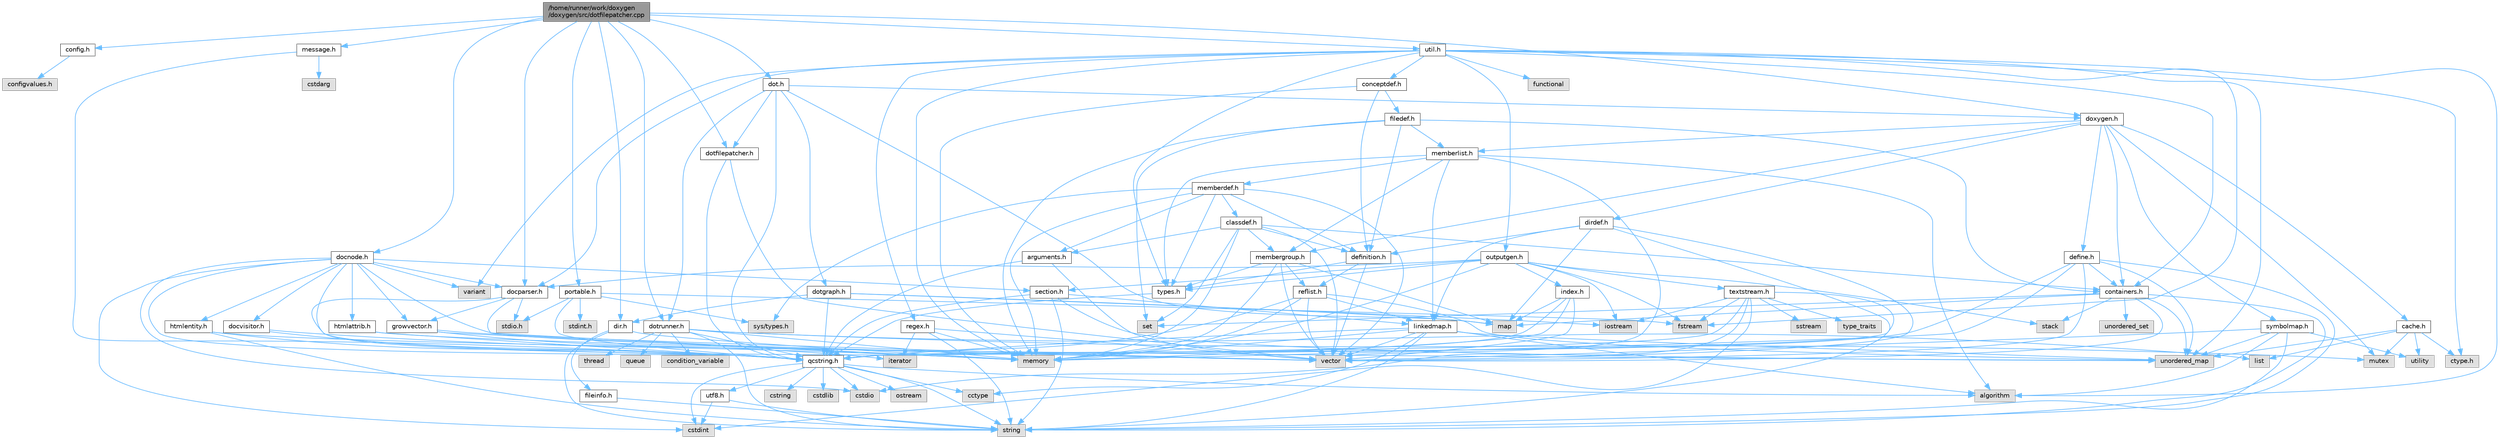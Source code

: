 digraph "/home/runner/work/doxygen/doxygen/src/dotfilepatcher.cpp"
{
 // INTERACTIVE_SVG=YES
 // LATEX_PDF_SIZE
  bgcolor="transparent";
  edge [fontname=Helvetica,fontsize=10,labelfontname=Helvetica,labelfontsize=10];
  node [fontname=Helvetica,fontsize=10,shape=box,height=0.2,width=0.4];
  Node1 [id="Node000001",label="/home/runner/work/doxygen\l/doxygen/src/dotfilepatcher.cpp",height=0.2,width=0.4,color="gray40", fillcolor="grey60", style="filled", fontcolor="black"];
  Node1 -> Node2 [id="edge1_Node000001_Node000002",color="steelblue1",style="solid"];
  Node2 [id="Node000002",label="dotfilepatcher.h",height=0.2,width=0.4,color="grey40", fillcolor="white", style="filled",URL="$d3/d38/dotfilepatcher_8h.html",tooltip=" "];
  Node2 -> Node3 [id="edge2_Node000002_Node000003",color="steelblue1",style="solid"];
  Node3 [id="Node000003",label="vector",height=0.2,width=0.4,color="grey60", fillcolor="#E0E0E0", style="filled"];
  Node2 -> Node4 [id="edge3_Node000002_Node000004",color="steelblue1",style="solid"];
  Node4 [id="Node000004",label="qcstring.h",height=0.2,width=0.4,color="grey40", fillcolor="white", style="filled",URL="$d7/d5c/qcstring_8h.html",tooltip=" "];
  Node4 -> Node5 [id="edge4_Node000004_Node000005",color="steelblue1",style="solid"];
  Node5 [id="Node000005",label="string",height=0.2,width=0.4,color="grey60", fillcolor="#E0E0E0", style="filled"];
  Node4 -> Node6 [id="edge5_Node000004_Node000006",color="steelblue1",style="solid"];
  Node6 [id="Node000006",label="algorithm",height=0.2,width=0.4,color="grey60", fillcolor="#E0E0E0", style="filled"];
  Node4 -> Node7 [id="edge6_Node000004_Node000007",color="steelblue1",style="solid"];
  Node7 [id="Node000007",label="cctype",height=0.2,width=0.4,color="grey60", fillcolor="#E0E0E0", style="filled"];
  Node4 -> Node8 [id="edge7_Node000004_Node000008",color="steelblue1",style="solid"];
  Node8 [id="Node000008",label="cstring",height=0.2,width=0.4,color="grey60", fillcolor="#E0E0E0", style="filled"];
  Node4 -> Node9 [id="edge8_Node000004_Node000009",color="steelblue1",style="solid"];
  Node9 [id="Node000009",label="cstdio",height=0.2,width=0.4,color="grey60", fillcolor="#E0E0E0", style="filled"];
  Node4 -> Node10 [id="edge9_Node000004_Node000010",color="steelblue1",style="solid"];
  Node10 [id="Node000010",label="cstdlib",height=0.2,width=0.4,color="grey60", fillcolor="#E0E0E0", style="filled"];
  Node4 -> Node11 [id="edge10_Node000004_Node000011",color="steelblue1",style="solid"];
  Node11 [id="Node000011",label="cstdint",height=0.2,width=0.4,color="grey60", fillcolor="#E0E0E0", style="filled"];
  Node4 -> Node12 [id="edge11_Node000004_Node000012",color="steelblue1",style="solid"];
  Node12 [id="Node000012",label="ostream",height=0.2,width=0.4,color="grey60", fillcolor="#E0E0E0", style="filled"];
  Node4 -> Node13 [id="edge12_Node000004_Node000013",color="steelblue1",style="solid"];
  Node13 [id="Node000013",label="utf8.h",height=0.2,width=0.4,color="grey40", fillcolor="white", style="filled",URL="$db/d7c/utf8_8h.html",tooltip="Various UTF8 related helper functions."];
  Node13 -> Node11 [id="edge13_Node000013_Node000011",color="steelblue1",style="solid"];
  Node13 -> Node5 [id="edge14_Node000013_Node000005",color="steelblue1",style="solid"];
  Node1 -> Node14 [id="edge15_Node000001_Node000014",color="steelblue1",style="solid"];
  Node14 [id="Node000014",label="dotrunner.h",height=0.2,width=0.4,color="grey40", fillcolor="white", style="filled",URL="$d2/dd1/dotrunner_8h.html",tooltip=" "];
  Node14 -> Node5 [id="edge16_Node000014_Node000005",color="steelblue1",style="solid"];
  Node14 -> Node15 [id="edge17_Node000014_Node000015",color="steelblue1",style="solid"];
  Node15 [id="Node000015",label="thread",height=0.2,width=0.4,color="grey60", fillcolor="#E0E0E0", style="filled"];
  Node14 -> Node16 [id="edge18_Node000014_Node000016",color="steelblue1",style="solid"];
  Node16 [id="Node000016",label="list",height=0.2,width=0.4,color="grey60", fillcolor="#E0E0E0", style="filled"];
  Node14 -> Node17 [id="edge19_Node000014_Node000017",color="steelblue1",style="solid"];
  Node17 [id="Node000017",label="queue",height=0.2,width=0.4,color="grey60", fillcolor="#E0E0E0", style="filled"];
  Node14 -> Node18 [id="edge20_Node000014_Node000018",color="steelblue1",style="solid"];
  Node18 [id="Node000018",label="mutex",height=0.2,width=0.4,color="grey60", fillcolor="#E0E0E0", style="filled"];
  Node14 -> Node19 [id="edge21_Node000014_Node000019",color="steelblue1",style="solid"];
  Node19 [id="Node000019",label="condition_variable",height=0.2,width=0.4,color="grey60", fillcolor="#E0E0E0", style="filled"];
  Node14 -> Node20 [id="edge22_Node000014_Node000020",color="steelblue1",style="solid"];
  Node20 [id="Node000020",label="memory",height=0.2,width=0.4,color="grey60", fillcolor="#E0E0E0", style="filled"];
  Node14 -> Node4 [id="edge23_Node000014_Node000004",color="steelblue1",style="solid"];
  Node1 -> Node21 [id="edge24_Node000001_Node000021",color="steelblue1",style="solid"];
  Node21 [id="Node000021",label="config.h",height=0.2,width=0.4,color="grey40", fillcolor="white", style="filled",URL="$db/d16/config_8h.html",tooltip=" "];
  Node21 -> Node22 [id="edge25_Node000021_Node000022",color="steelblue1",style="solid"];
  Node22 [id="Node000022",label="configvalues.h",height=0.2,width=0.4,color="grey60", fillcolor="#E0E0E0", style="filled"];
  Node1 -> Node23 [id="edge26_Node000001_Node000023",color="steelblue1",style="solid"];
  Node23 [id="Node000023",label="message.h",height=0.2,width=0.4,color="grey40", fillcolor="white", style="filled",URL="$d2/d0d/message_8h.html",tooltip=" "];
  Node23 -> Node24 [id="edge27_Node000023_Node000024",color="steelblue1",style="solid"];
  Node24 [id="Node000024",label="cstdarg",height=0.2,width=0.4,color="grey60", fillcolor="#E0E0E0", style="filled"];
  Node23 -> Node4 [id="edge28_Node000023_Node000004",color="steelblue1",style="solid"];
  Node1 -> Node25 [id="edge29_Node000001_Node000025",color="steelblue1",style="solid"];
  Node25 [id="Node000025",label="docparser.h",height=0.2,width=0.4,color="grey40", fillcolor="white", style="filled",URL="$de/d9c/docparser_8h.html",tooltip=" "];
  Node25 -> Node26 [id="edge30_Node000025_Node000026",color="steelblue1",style="solid"];
  Node26 [id="Node000026",label="stdio.h",height=0.2,width=0.4,color="grey60", fillcolor="#E0E0E0", style="filled"];
  Node25 -> Node20 [id="edge31_Node000025_Node000020",color="steelblue1",style="solid"];
  Node25 -> Node4 [id="edge32_Node000025_Node000004",color="steelblue1",style="solid"];
  Node25 -> Node27 [id="edge33_Node000025_Node000027",color="steelblue1",style="solid"];
  Node27 [id="Node000027",label="growvector.h",height=0.2,width=0.4,color="grey40", fillcolor="white", style="filled",URL="$d7/d50/growvector_8h.html",tooltip=" "];
  Node27 -> Node3 [id="edge34_Node000027_Node000003",color="steelblue1",style="solid"];
  Node27 -> Node20 [id="edge35_Node000027_Node000020",color="steelblue1",style="solid"];
  Node27 -> Node28 [id="edge36_Node000027_Node000028",color="steelblue1",style="solid"];
  Node28 [id="Node000028",label="iterator",height=0.2,width=0.4,color="grey60", fillcolor="#E0E0E0", style="filled"];
  Node1 -> Node29 [id="edge37_Node000001_Node000029",color="steelblue1",style="solid"];
  Node29 [id="Node000029",label="docnode.h",height=0.2,width=0.4,color="grey40", fillcolor="white", style="filled",URL="$de/d2b/docnode_8h.html",tooltip=" "];
  Node29 -> Node9 [id="edge38_Node000029_Node000009",color="steelblue1",style="solid"];
  Node29 -> Node11 [id="edge39_Node000029_Node000011",color="steelblue1",style="solid"];
  Node29 -> Node3 [id="edge40_Node000029_Node000003",color="steelblue1",style="solid"];
  Node29 -> Node20 [id="edge41_Node000029_Node000020",color="steelblue1",style="solid"];
  Node29 -> Node30 [id="edge42_Node000029_Node000030",color="steelblue1",style="solid"];
  Node30 [id="Node000030",label="variant",height=0.2,width=0.4,color="grey60", fillcolor="#E0E0E0", style="filled"];
  Node29 -> Node4 [id="edge43_Node000029_Node000004",color="steelblue1",style="solid"];
  Node29 -> Node31 [id="edge44_Node000029_Node000031",color="steelblue1",style="solid"];
  Node31 [id="Node000031",label="docvisitor.h",height=0.2,width=0.4,color="grey40", fillcolor="white", style="filled",URL="$d2/d3c/docvisitor_8h.html",tooltip=" "];
  Node31 -> Node20 [id="edge45_Node000031_Node000020",color="steelblue1",style="solid"];
  Node31 -> Node4 [id="edge46_Node000031_Node000004",color="steelblue1",style="solid"];
  Node29 -> Node25 [id="edge47_Node000029_Node000025",color="steelblue1",style="solid"];
  Node29 -> Node32 [id="edge48_Node000029_Node000032",color="steelblue1",style="solid"];
  Node32 [id="Node000032",label="htmlattrib.h",height=0.2,width=0.4,color="grey40", fillcolor="white", style="filled",URL="$d0/d73/htmlattrib_8h.html",tooltip=" "];
  Node32 -> Node3 [id="edge49_Node000032_Node000003",color="steelblue1",style="solid"];
  Node32 -> Node4 [id="edge50_Node000032_Node000004",color="steelblue1",style="solid"];
  Node29 -> Node33 [id="edge51_Node000029_Node000033",color="steelblue1",style="solid"];
  Node33 [id="Node000033",label="htmlentity.h",height=0.2,width=0.4,color="grey40", fillcolor="white", style="filled",URL="$db/dc6/htmlentity_8h.html",tooltip=" "];
  Node33 -> Node34 [id="edge52_Node000033_Node000034",color="steelblue1",style="solid"];
  Node34 [id="Node000034",label="unordered_map",height=0.2,width=0.4,color="grey60", fillcolor="#E0E0E0", style="filled"];
  Node33 -> Node5 [id="edge53_Node000033_Node000005",color="steelblue1",style="solid"];
  Node33 -> Node4 [id="edge54_Node000033_Node000004",color="steelblue1",style="solid"];
  Node29 -> Node27 [id="edge55_Node000029_Node000027",color="steelblue1",style="solid"];
  Node29 -> Node35 [id="edge56_Node000029_Node000035",color="steelblue1",style="solid"];
  Node35 [id="Node000035",label="section.h",height=0.2,width=0.4,color="grey40", fillcolor="white", style="filled",URL="$d1/d2a/section_8h.html",tooltip=" "];
  Node35 -> Node5 [id="edge57_Node000035_Node000005",color="steelblue1",style="solid"];
  Node35 -> Node34 [id="edge58_Node000035_Node000034",color="steelblue1",style="solid"];
  Node35 -> Node4 [id="edge59_Node000035_Node000004",color="steelblue1",style="solid"];
  Node35 -> Node36 [id="edge60_Node000035_Node000036",color="steelblue1",style="solid"];
  Node36 [id="Node000036",label="linkedmap.h",height=0.2,width=0.4,color="grey40", fillcolor="white", style="filled",URL="$da/de1/linkedmap_8h.html",tooltip=" "];
  Node36 -> Node34 [id="edge61_Node000036_Node000034",color="steelblue1",style="solid"];
  Node36 -> Node3 [id="edge62_Node000036_Node000003",color="steelblue1",style="solid"];
  Node36 -> Node20 [id="edge63_Node000036_Node000020",color="steelblue1",style="solid"];
  Node36 -> Node5 [id="edge64_Node000036_Node000005",color="steelblue1",style="solid"];
  Node36 -> Node6 [id="edge65_Node000036_Node000006",color="steelblue1",style="solid"];
  Node36 -> Node7 [id="edge66_Node000036_Node000007",color="steelblue1",style="solid"];
  Node36 -> Node4 [id="edge67_Node000036_Node000004",color="steelblue1",style="solid"];
  Node1 -> Node37 [id="edge68_Node000001_Node000037",color="steelblue1",style="solid"];
  Node37 [id="Node000037",label="doxygen.h",height=0.2,width=0.4,color="grey40", fillcolor="white", style="filled",URL="$d1/da1/doxygen_8h.html",tooltip=" "];
  Node37 -> Node18 [id="edge69_Node000037_Node000018",color="steelblue1",style="solid"];
  Node37 -> Node38 [id="edge70_Node000037_Node000038",color="steelblue1",style="solid"];
  Node38 [id="Node000038",label="containers.h",height=0.2,width=0.4,color="grey40", fillcolor="white", style="filled",URL="$d5/d75/containers_8h.html",tooltip=" "];
  Node38 -> Node3 [id="edge71_Node000038_Node000003",color="steelblue1",style="solid"];
  Node38 -> Node5 [id="edge72_Node000038_Node000005",color="steelblue1",style="solid"];
  Node38 -> Node39 [id="edge73_Node000038_Node000039",color="steelblue1",style="solid"];
  Node39 [id="Node000039",label="set",height=0.2,width=0.4,color="grey60", fillcolor="#E0E0E0", style="filled"];
  Node38 -> Node40 [id="edge74_Node000038_Node000040",color="steelblue1",style="solid"];
  Node40 [id="Node000040",label="map",height=0.2,width=0.4,color="grey60", fillcolor="#E0E0E0", style="filled"];
  Node38 -> Node41 [id="edge75_Node000038_Node000041",color="steelblue1",style="solid"];
  Node41 [id="Node000041",label="unordered_set",height=0.2,width=0.4,color="grey60", fillcolor="#E0E0E0", style="filled"];
  Node38 -> Node34 [id="edge76_Node000038_Node000034",color="steelblue1",style="solid"];
  Node38 -> Node42 [id="edge77_Node000038_Node000042",color="steelblue1",style="solid"];
  Node42 [id="Node000042",label="stack",height=0.2,width=0.4,color="grey60", fillcolor="#E0E0E0", style="filled"];
  Node37 -> Node43 [id="edge78_Node000037_Node000043",color="steelblue1",style="solid"];
  Node43 [id="Node000043",label="membergroup.h",height=0.2,width=0.4,color="grey40", fillcolor="white", style="filled",URL="$d9/d11/membergroup_8h.html",tooltip=" "];
  Node43 -> Node3 [id="edge79_Node000043_Node000003",color="steelblue1",style="solid"];
  Node43 -> Node40 [id="edge80_Node000043_Node000040",color="steelblue1",style="solid"];
  Node43 -> Node20 [id="edge81_Node000043_Node000020",color="steelblue1",style="solid"];
  Node43 -> Node44 [id="edge82_Node000043_Node000044",color="steelblue1",style="solid"];
  Node44 [id="Node000044",label="types.h",height=0.2,width=0.4,color="grey40", fillcolor="white", style="filled",URL="$d9/d49/types_8h.html",tooltip="This file contains a number of basic enums and types."];
  Node44 -> Node4 [id="edge83_Node000044_Node000004",color="steelblue1",style="solid"];
  Node43 -> Node45 [id="edge84_Node000043_Node000045",color="steelblue1",style="solid"];
  Node45 [id="Node000045",label="reflist.h",height=0.2,width=0.4,color="grey40", fillcolor="white", style="filled",URL="$d1/d02/reflist_8h.html",tooltip=" "];
  Node45 -> Node3 [id="edge85_Node000045_Node000003",color="steelblue1",style="solid"];
  Node45 -> Node34 [id="edge86_Node000045_Node000034",color="steelblue1",style="solid"];
  Node45 -> Node20 [id="edge87_Node000045_Node000020",color="steelblue1",style="solid"];
  Node45 -> Node4 [id="edge88_Node000045_Node000004",color="steelblue1",style="solid"];
  Node45 -> Node36 [id="edge89_Node000045_Node000036",color="steelblue1",style="solid"];
  Node37 -> Node46 [id="edge90_Node000037_Node000046",color="steelblue1",style="solid"];
  Node46 [id="Node000046",label="dirdef.h",height=0.2,width=0.4,color="grey40", fillcolor="white", style="filled",URL="$d6/d15/dirdef_8h.html",tooltip=" "];
  Node46 -> Node3 [id="edge91_Node000046_Node000003",color="steelblue1",style="solid"];
  Node46 -> Node40 [id="edge92_Node000046_Node000040",color="steelblue1",style="solid"];
  Node46 -> Node4 [id="edge93_Node000046_Node000004",color="steelblue1",style="solid"];
  Node46 -> Node36 [id="edge94_Node000046_Node000036",color="steelblue1",style="solid"];
  Node46 -> Node47 [id="edge95_Node000046_Node000047",color="steelblue1",style="solid"];
  Node47 [id="Node000047",label="definition.h",height=0.2,width=0.4,color="grey40", fillcolor="white", style="filled",URL="$df/da1/definition_8h.html",tooltip=" "];
  Node47 -> Node3 [id="edge96_Node000047_Node000003",color="steelblue1",style="solid"];
  Node47 -> Node44 [id="edge97_Node000047_Node000044",color="steelblue1",style="solid"];
  Node47 -> Node45 [id="edge98_Node000047_Node000045",color="steelblue1",style="solid"];
  Node37 -> Node48 [id="edge99_Node000037_Node000048",color="steelblue1",style="solid"];
  Node48 [id="Node000048",label="memberlist.h",height=0.2,width=0.4,color="grey40", fillcolor="white", style="filled",URL="$dd/d78/memberlist_8h.html",tooltip=" "];
  Node48 -> Node3 [id="edge100_Node000048_Node000003",color="steelblue1",style="solid"];
  Node48 -> Node6 [id="edge101_Node000048_Node000006",color="steelblue1",style="solid"];
  Node48 -> Node49 [id="edge102_Node000048_Node000049",color="steelblue1",style="solid"];
  Node49 [id="Node000049",label="memberdef.h",height=0.2,width=0.4,color="grey40", fillcolor="white", style="filled",URL="$d4/d46/memberdef_8h.html",tooltip=" "];
  Node49 -> Node3 [id="edge103_Node000049_Node000003",color="steelblue1",style="solid"];
  Node49 -> Node20 [id="edge104_Node000049_Node000020",color="steelblue1",style="solid"];
  Node49 -> Node50 [id="edge105_Node000049_Node000050",color="steelblue1",style="solid"];
  Node50 [id="Node000050",label="sys/types.h",height=0.2,width=0.4,color="grey60", fillcolor="#E0E0E0", style="filled"];
  Node49 -> Node44 [id="edge106_Node000049_Node000044",color="steelblue1",style="solid"];
  Node49 -> Node47 [id="edge107_Node000049_Node000047",color="steelblue1",style="solid"];
  Node49 -> Node51 [id="edge108_Node000049_Node000051",color="steelblue1",style="solid"];
  Node51 [id="Node000051",label="arguments.h",height=0.2,width=0.4,color="grey40", fillcolor="white", style="filled",URL="$df/d9b/arguments_8h.html",tooltip=" "];
  Node51 -> Node3 [id="edge109_Node000051_Node000003",color="steelblue1",style="solid"];
  Node51 -> Node4 [id="edge110_Node000051_Node000004",color="steelblue1",style="solid"];
  Node49 -> Node52 [id="edge111_Node000049_Node000052",color="steelblue1",style="solid"];
  Node52 [id="Node000052",label="classdef.h",height=0.2,width=0.4,color="grey40", fillcolor="white", style="filled",URL="$d1/da6/classdef_8h.html",tooltip=" "];
  Node52 -> Node20 [id="edge112_Node000052_Node000020",color="steelblue1",style="solid"];
  Node52 -> Node3 [id="edge113_Node000052_Node000003",color="steelblue1",style="solid"];
  Node52 -> Node39 [id="edge114_Node000052_Node000039",color="steelblue1",style="solid"];
  Node52 -> Node38 [id="edge115_Node000052_Node000038",color="steelblue1",style="solid"];
  Node52 -> Node47 [id="edge116_Node000052_Node000047",color="steelblue1",style="solid"];
  Node52 -> Node51 [id="edge117_Node000052_Node000051",color="steelblue1",style="solid"];
  Node52 -> Node43 [id="edge118_Node000052_Node000043",color="steelblue1",style="solid"];
  Node48 -> Node36 [id="edge119_Node000048_Node000036",color="steelblue1",style="solid"];
  Node48 -> Node44 [id="edge120_Node000048_Node000044",color="steelblue1",style="solid"];
  Node48 -> Node43 [id="edge121_Node000048_Node000043",color="steelblue1",style="solid"];
  Node37 -> Node53 [id="edge122_Node000037_Node000053",color="steelblue1",style="solid"];
  Node53 [id="Node000053",label="define.h",height=0.2,width=0.4,color="grey40", fillcolor="white", style="filled",URL="$df/d67/define_8h.html",tooltip=" "];
  Node53 -> Node3 [id="edge123_Node000053_Node000003",color="steelblue1",style="solid"];
  Node53 -> Node20 [id="edge124_Node000053_Node000020",color="steelblue1",style="solid"];
  Node53 -> Node5 [id="edge125_Node000053_Node000005",color="steelblue1",style="solid"];
  Node53 -> Node34 [id="edge126_Node000053_Node000034",color="steelblue1",style="solid"];
  Node53 -> Node4 [id="edge127_Node000053_Node000004",color="steelblue1",style="solid"];
  Node53 -> Node38 [id="edge128_Node000053_Node000038",color="steelblue1",style="solid"];
  Node37 -> Node54 [id="edge129_Node000037_Node000054",color="steelblue1",style="solid"];
  Node54 [id="Node000054",label="cache.h",height=0.2,width=0.4,color="grey40", fillcolor="white", style="filled",URL="$d3/d26/cache_8h.html",tooltip=" "];
  Node54 -> Node16 [id="edge130_Node000054_Node000016",color="steelblue1",style="solid"];
  Node54 -> Node34 [id="edge131_Node000054_Node000034",color="steelblue1",style="solid"];
  Node54 -> Node18 [id="edge132_Node000054_Node000018",color="steelblue1",style="solid"];
  Node54 -> Node55 [id="edge133_Node000054_Node000055",color="steelblue1",style="solid"];
  Node55 [id="Node000055",label="utility",height=0.2,width=0.4,color="grey60", fillcolor="#E0E0E0", style="filled"];
  Node54 -> Node56 [id="edge134_Node000054_Node000056",color="steelblue1",style="solid"];
  Node56 [id="Node000056",label="ctype.h",height=0.2,width=0.4,color="grey60", fillcolor="#E0E0E0", style="filled"];
  Node37 -> Node57 [id="edge135_Node000037_Node000057",color="steelblue1",style="solid"];
  Node57 [id="Node000057",label="symbolmap.h",height=0.2,width=0.4,color="grey40", fillcolor="white", style="filled",URL="$d7/ddd/symbolmap_8h.html",tooltip=" "];
  Node57 -> Node6 [id="edge136_Node000057_Node000006",color="steelblue1",style="solid"];
  Node57 -> Node34 [id="edge137_Node000057_Node000034",color="steelblue1",style="solid"];
  Node57 -> Node3 [id="edge138_Node000057_Node000003",color="steelblue1",style="solid"];
  Node57 -> Node5 [id="edge139_Node000057_Node000005",color="steelblue1",style="solid"];
  Node57 -> Node55 [id="edge140_Node000057_Node000055",color="steelblue1",style="solid"];
  Node1 -> Node58 [id="edge141_Node000001_Node000058",color="steelblue1",style="solid"];
  Node58 [id="Node000058",label="util.h",height=0.2,width=0.4,color="grey40", fillcolor="white", style="filled",URL="$d8/d3c/util_8h.html",tooltip="A bunch of utility functions."];
  Node58 -> Node20 [id="edge142_Node000058_Node000020",color="steelblue1",style="solid"];
  Node58 -> Node34 [id="edge143_Node000058_Node000034",color="steelblue1",style="solid"];
  Node58 -> Node6 [id="edge144_Node000058_Node000006",color="steelblue1",style="solid"];
  Node58 -> Node59 [id="edge145_Node000058_Node000059",color="steelblue1",style="solid"];
  Node59 [id="Node000059",label="functional",height=0.2,width=0.4,color="grey60", fillcolor="#E0E0E0", style="filled"];
  Node58 -> Node60 [id="edge146_Node000058_Node000060",color="steelblue1",style="solid"];
  Node60 [id="Node000060",label="fstream",height=0.2,width=0.4,color="grey60", fillcolor="#E0E0E0", style="filled"];
  Node58 -> Node30 [id="edge147_Node000058_Node000030",color="steelblue1",style="solid"];
  Node58 -> Node56 [id="edge148_Node000058_Node000056",color="steelblue1",style="solid"];
  Node58 -> Node44 [id="edge149_Node000058_Node000044",color="steelblue1",style="solid"];
  Node58 -> Node25 [id="edge150_Node000058_Node000025",color="steelblue1",style="solid"];
  Node58 -> Node38 [id="edge151_Node000058_Node000038",color="steelblue1",style="solid"];
  Node58 -> Node61 [id="edge152_Node000058_Node000061",color="steelblue1",style="solid"];
  Node61 [id="Node000061",label="outputgen.h",height=0.2,width=0.4,color="grey40", fillcolor="white", style="filled",URL="$df/d06/outputgen_8h.html",tooltip=" "];
  Node61 -> Node20 [id="edge153_Node000061_Node000020",color="steelblue1",style="solid"];
  Node61 -> Node42 [id="edge154_Node000061_Node000042",color="steelblue1",style="solid"];
  Node61 -> Node62 [id="edge155_Node000061_Node000062",color="steelblue1",style="solid"];
  Node62 [id="Node000062",label="iostream",height=0.2,width=0.4,color="grey60", fillcolor="#E0E0E0", style="filled"];
  Node61 -> Node60 [id="edge156_Node000061_Node000060",color="steelblue1",style="solid"];
  Node61 -> Node44 [id="edge157_Node000061_Node000044",color="steelblue1",style="solid"];
  Node61 -> Node63 [id="edge158_Node000061_Node000063",color="steelblue1",style="solid"];
  Node63 [id="Node000063",label="index.h",height=0.2,width=0.4,color="grey40", fillcolor="white", style="filled",URL="$d1/db5/index_8h.html",tooltip=" "];
  Node63 -> Node20 [id="edge159_Node000063_Node000020",color="steelblue1",style="solid"];
  Node63 -> Node3 [id="edge160_Node000063_Node000003",color="steelblue1",style="solid"];
  Node63 -> Node40 [id="edge161_Node000063_Node000040",color="steelblue1",style="solid"];
  Node63 -> Node4 [id="edge162_Node000063_Node000004",color="steelblue1",style="solid"];
  Node61 -> Node35 [id="edge163_Node000061_Node000035",color="steelblue1",style="solid"];
  Node61 -> Node64 [id="edge164_Node000061_Node000064",color="steelblue1",style="solid"];
  Node64 [id="Node000064",label="textstream.h",height=0.2,width=0.4,color="grey40", fillcolor="white", style="filled",URL="$d4/d7d/textstream_8h.html",tooltip=" "];
  Node64 -> Node5 [id="edge165_Node000064_Node000005",color="steelblue1",style="solid"];
  Node64 -> Node62 [id="edge166_Node000064_Node000062",color="steelblue1",style="solid"];
  Node64 -> Node65 [id="edge167_Node000064_Node000065",color="steelblue1",style="solid"];
  Node65 [id="Node000065",label="sstream",height=0.2,width=0.4,color="grey60", fillcolor="#E0E0E0", style="filled"];
  Node64 -> Node11 [id="edge168_Node000064_Node000011",color="steelblue1",style="solid"];
  Node64 -> Node9 [id="edge169_Node000064_Node000009",color="steelblue1",style="solid"];
  Node64 -> Node60 [id="edge170_Node000064_Node000060",color="steelblue1",style="solid"];
  Node64 -> Node66 [id="edge171_Node000064_Node000066",color="steelblue1",style="solid"];
  Node66 [id="Node000066",label="type_traits",height=0.2,width=0.4,color="grey60", fillcolor="#E0E0E0", style="filled"];
  Node64 -> Node4 [id="edge172_Node000064_Node000004",color="steelblue1",style="solid"];
  Node61 -> Node25 [id="edge173_Node000061_Node000025",color="steelblue1",style="solid"];
  Node58 -> Node67 [id="edge174_Node000058_Node000067",color="steelblue1",style="solid"];
  Node67 [id="Node000067",label="regex.h",height=0.2,width=0.4,color="grey40", fillcolor="white", style="filled",URL="$d1/d21/regex_8h.html",tooltip=" "];
  Node67 -> Node20 [id="edge175_Node000067_Node000020",color="steelblue1",style="solid"];
  Node67 -> Node5 [id="edge176_Node000067_Node000005",color="steelblue1",style="solid"];
  Node67 -> Node3 [id="edge177_Node000067_Node000003",color="steelblue1",style="solid"];
  Node67 -> Node28 [id="edge178_Node000067_Node000028",color="steelblue1",style="solid"];
  Node58 -> Node68 [id="edge179_Node000058_Node000068",color="steelblue1",style="solid"];
  Node68 [id="Node000068",label="conceptdef.h",height=0.2,width=0.4,color="grey40", fillcolor="white", style="filled",URL="$da/df1/conceptdef_8h.html",tooltip=" "];
  Node68 -> Node20 [id="edge180_Node000068_Node000020",color="steelblue1",style="solid"];
  Node68 -> Node47 [id="edge181_Node000068_Node000047",color="steelblue1",style="solid"];
  Node68 -> Node69 [id="edge182_Node000068_Node000069",color="steelblue1",style="solid"];
  Node69 [id="Node000069",label="filedef.h",height=0.2,width=0.4,color="grey40", fillcolor="white", style="filled",URL="$d4/d3a/filedef_8h.html",tooltip=" "];
  Node69 -> Node20 [id="edge183_Node000069_Node000020",color="steelblue1",style="solid"];
  Node69 -> Node39 [id="edge184_Node000069_Node000039",color="steelblue1",style="solid"];
  Node69 -> Node47 [id="edge185_Node000069_Node000047",color="steelblue1",style="solid"];
  Node69 -> Node48 [id="edge186_Node000069_Node000048",color="steelblue1",style="solid"];
  Node69 -> Node38 [id="edge187_Node000069_Node000038",color="steelblue1",style="solid"];
  Node1 -> Node70 [id="edge188_Node000001_Node000070",color="steelblue1",style="solid"];
  Node70 [id="Node000070",label="dot.h",height=0.2,width=0.4,color="grey40", fillcolor="white", style="filled",URL="$d6/d4a/dot_8h.html",tooltip=" "];
  Node70 -> Node40 [id="edge189_Node000070_Node000040",color="steelblue1",style="solid"];
  Node70 -> Node4 [id="edge190_Node000070_Node000004",color="steelblue1",style="solid"];
  Node70 -> Node71 [id="edge191_Node000070_Node000071",color="steelblue1",style="solid"];
  Node71 [id="Node000071",label="dotgraph.h",height=0.2,width=0.4,color="grey40", fillcolor="white", style="filled",URL="$d0/daa/dotgraph_8h.html",tooltip=" "];
  Node71 -> Node62 [id="edge192_Node000071_Node000062",color="steelblue1",style="solid"];
  Node71 -> Node40 [id="edge193_Node000071_Node000040",color="steelblue1",style="solid"];
  Node71 -> Node4 [id="edge194_Node000071_Node000004",color="steelblue1",style="solid"];
  Node71 -> Node72 [id="edge195_Node000071_Node000072",color="steelblue1",style="solid"];
  Node72 [id="Node000072",label="dir.h",height=0.2,width=0.4,color="grey40", fillcolor="white", style="filled",URL="$df/d9c/dir_8h.html",tooltip=" "];
  Node72 -> Node5 [id="edge196_Node000072_Node000005",color="steelblue1",style="solid"];
  Node72 -> Node20 [id="edge197_Node000072_Node000020",color="steelblue1",style="solid"];
  Node72 -> Node73 [id="edge198_Node000072_Node000073",color="steelblue1",style="solid"];
  Node73 [id="Node000073",label="fileinfo.h",height=0.2,width=0.4,color="grey40", fillcolor="white", style="filled",URL="$df/d45/fileinfo_8h.html",tooltip=" "];
  Node73 -> Node5 [id="edge199_Node000073_Node000005",color="steelblue1",style="solid"];
  Node70 -> Node2 [id="edge200_Node000070_Node000002",color="steelblue1",style="solid"];
  Node70 -> Node14 [id="edge201_Node000070_Node000014",color="steelblue1",style="solid"];
  Node70 -> Node37 [id="edge202_Node000070_Node000037",color="steelblue1",style="solid"];
  Node1 -> Node72 [id="edge203_Node000001_Node000072",color="steelblue1",style="solid"];
  Node1 -> Node74 [id="edge204_Node000001_Node000074",color="steelblue1",style="solid"];
  Node74 [id="Node000074",label="portable.h",height=0.2,width=0.4,color="grey40", fillcolor="white", style="filled",URL="$d2/de2/portable_8h.html",tooltip="Portable versions of functions that are platform dependent."];
  Node74 -> Node26 [id="edge205_Node000074_Node000026",color="steelblue1",style="solid"];
  Node74 -> Node50 [id="edge206_Node000074_Node000050",color="steelblue1",style="solid"];
  Node74 -> Node75 [id="edge207_Node000074_Node000075",color="steelblue1",style="solid"];
  Node75 [id="Node000075",label="stdint.h",height=0.2,width=0.4,color="grey60", fillcolor="#E0E0E0", style="filled"];
  Node74 -> Node60 [id="edge208_Node000074_Node000060",color="steelblue1",style="solid"];
  Node74 -> Node4 [id="edge209_Node000074_Node000004",color="steelblue1",style="solid"];
}
